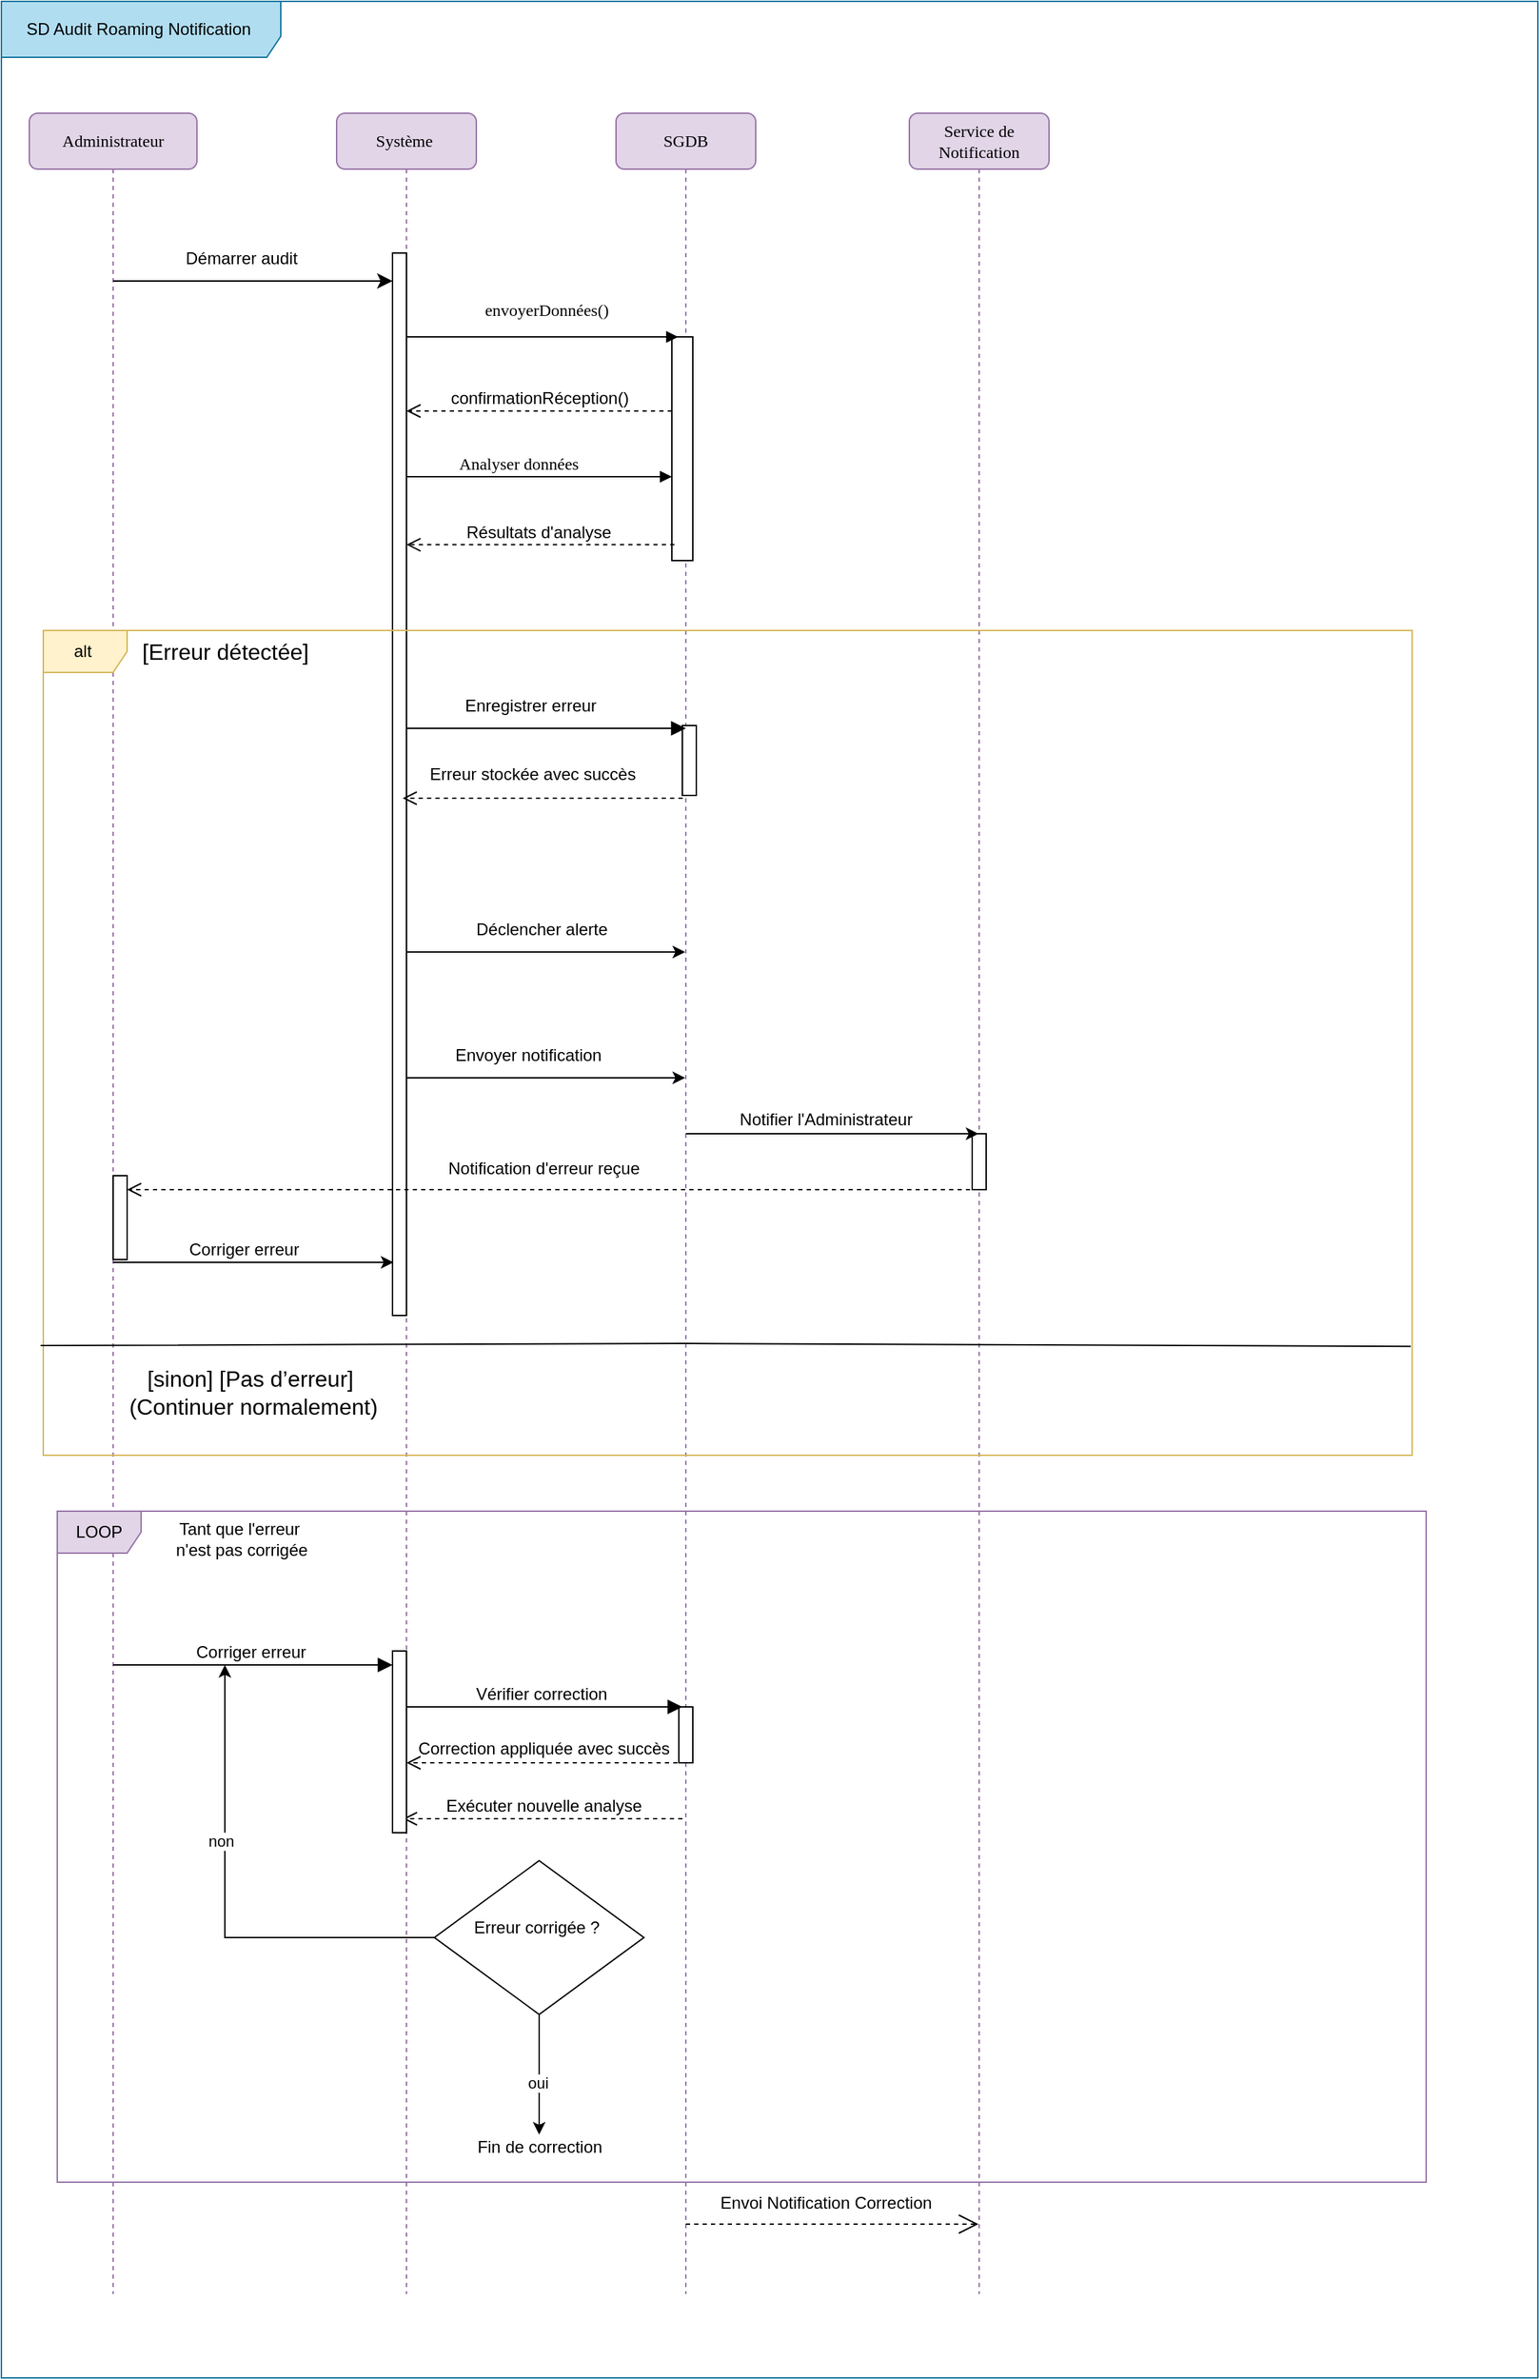 <mxfile version="26.1.0">
  <diagram name="Page-1" id="13e1069c-82ec-6db2-03f1-153e76fe0fe0">
    <mxGraphModel dx="1158" dy="628" grid="1" gridSize="10" guides="1" tooltips="1" connect="1" arrows="1" fold="1" page="1" pageScale="1" pageWidth="1100" pageHeight="850" background="none" math="0" shadow="0">
      <root>
        <mxCell id="0" />
        <mxCell id="1" parent="0" />
        <mxCell id="7baba1c4bc27f4b0-2" value="Système&amp;nbsp;" style="shape=umlLifeline;perimeter=lifelinePerimeter;whiteSpace=wrap;html=1;container=1;collapsible=0;recursiveResize=0;outlineConnect=0;rounded=1;shadow=0;comic=0;labelBackgroundColor=none;strokeWidth=1;fontFamily=Verdana;fontSize=12;align=center;fillColor=#e1d5e7;strokeColor=#9673a6;" parent="1" vertex="1">
          <mxGeometry x="240" y="80" width="100" height="1560" as="geometry" />
        </mxCell>
        <mxCell id="7baba1c4bc27f4b0-10" value="" style="html=1;points=[];perimeter=orthogonalPerimeter;rounded=0;shadow=0;comic=0;labelBackgroundColor=none;strokeWidth=1;fontFamily=Verdana;fontSize=12;align=center;" parent="7baba1c4bc27f4b0-2" vertex="1">
          <mxGeometry x="40" y="100" width="10" height="760" as="geometry" />
        </mxCell>
        <mxCell id="7baba1c4bc27f4b0-3" value="SGDB" style="shape=umlLifeline;perimeter=lifelinePerimeter;whiteSpace=wrap;html=1;container=1;collapsible=0;recursiveResize=0;outlineConnect=0;rounded=1;shadow=0;comic=0;labelBackgroundColor=none;strokeWidth=1;fontFamily=Verdana;fontSize=12;align=center;fillColor=#e1d5e7;strokeColor=#9673a6;" parent="1" vertex="1">
          <mxGeometry x="440" y="80" width="100" height="1560" as="geometry" />
        </mxCell>
        <mxCell id="7baba1c4bc27f4b0-13" value="" style="html=1;points=[];perimeter=orthogonalPerimeter;rounded=0;shadow=0;comic=0;labelBackgroundColor=none;strokeWidth=1;fontFamily=Verdana;fontSize=12;align=center;" parent="7baba1c4bc27f4b0-3" vertex="1">
          <mxGeometry x="40" y="160" width="15" height="160" as="geometry" />
        </mxCell>
        <mxCell id="2hvQQX04gWuhlepmC8Tm-52" value="" style="html=1;points=[[0,0,0,0,5],[0,1,0,0,-5],[1,0,0,0,5],[1,1,0,0,-5]];perimeter=orthogonalPerimeter;outlineConnect=0;targetShapes=umlLifeline;portConstraint=eastwest;newEdgeStyle={&quot;curved&quot;:0,&quot;rounded&quot;:0};" vertex="1" parent="7baba1c4bc27f4b0-3">
          <mxGeometry x="47.5" y="438" width="10" height="50" as="geometry" />
        </mxCell>
        <mxCell id="2hvQQX04gWuhlepmC8Tm-58" value="" style="html=1;points=[[0,0,0,0,5],[0,1,0,0,-5],[1,0,0,0,5],[1,1,0,0,-5]];perimeter=orthogonalPerimeter;outlineConnect=0;targetShapes=umlLifeline;portConstraint=eastwest;newEdgeStyle={&quot;curved&quot;:0,&quot;rounded&quot;:0};" vertex="1" parent="7baba1c4bc27f4b0-3">
          <mxGeometry x="45" y="1140" width="10" height="40" as="geometry" />
        </mxCell>
        <mxCell id="7baba1c4bc27f4b0-4" value="Service de Notification" style="shape=umlLifeline;perimeter=lifelinePerimeter;whiteSpace=wrap;html=1;container=1;collapsible=0;recursiveResize=0;outlineConnect=0;rounded=1;shadow=0;comic=0;labelBackgroundColor=none;strokeWidth=1;fontFamily=Verdana;fontSize=12;align=center;fillColor=#e1d5e7;strokeColor=#9673a6;" parent="1" vertex="1">
          <mxGeometry x="650" y="80" width="100" height="1560" as="geometry" />
        </mxCell>
        <mxCell id="2hvQQX04gWuhlepmC8Tm-53" value="" style="html=1;points=[[0,0,0,0,5],[0,1,0,0,-5],[1,0,0,0,5],[1,1,0,0,-5]];perimeter=orthogonalPerimeter;outlineConnect=0;targetShapes=umlLifeline;portConstraint=eastwest;newEdgeStyle={&quot;curved&quot;:0,&quot;rounded&quot;:0};" vertex="1" parent="7baba1c4bc27f4b0-4">
          <mxGeometry x="45" y="730" width="10" height="40" as="geometry" />
        </mxCell>
        <mxCell id="7baba1c4bc27f4b0-8" value="A&lt;span style=&quot;background-color: transparent; color: light-dark(rgb(0, 0, 0), rgb(255, 255, 255));&quot;&gt;dministrateur&lt;/span&gt;" style="shape=umlLifeline;perimeter=lifelinePerimeter;whiteSpace=wrap;html=1;container=1;collapsible=0;recursiveResize=0;outlineConnect=0;rounded=1;shadow=0;comic=0;labelBackgroundColor=none;strokeWidth=1;fontFamily=Verdana;fontSize=12;align=center;fillColor=#e1d5e7;strokeColor=#9673A6;" parent="1" vertex="1">
          <mxGeometry x="20" y="80" width="120" height="1560" as="geometry" />
        </mxCell>
        <mxCell id="mBNDETqpcHyeqGvDYLxR-3" value="Démarrer audit" style="text;whiteSpace=wrap;html=1;" parent="7baba1c4bc27f4b0-8" vertex="1">
          <mxGeometry x="110" y="90" width="110" height="40" as="geometry" />
        </mxCell>
        <mxCell id="2hvQQX04gWuhlepmC8Tm-54" value="" style="html=1;points=[[0,0,0,0,5],[0,1,0,0,-5],[1,0,0,0,5],[1,1,0,0,-5]];perimeter=orthogonalPerimeter;outlineConnect=0;targetShapes=umlLifeline;portConstraint=eastwest;newEdgeStyle={&quot;curved&quot;:0,&quot;rounded&quot;:0};" vertex="1" parent="7baba1c4bc27f4b0-8">
          <mxGeometry x="60" y="760" width="10" height="60" as="geometry" />
        </mxCell>
        <mxCell id="7baba1c4bc27f4b0-14" value="envoyerDonnées()" style="html=1;verticalAlign=bottom;endArrow=block;labelBackgroundColor=none;fontFamily=Verdana;fontSize=12;edgeStyle=elbowEdgeStyle;elbow=vertical;" parent="1" edge="1">
          <mxGeometry x="0.027" y="10" relative="1" as="geometry">
            <mxPoint x="290" y="240" as="sourcePoint" />
            <mxPoint x="484.5" y="240.263" as="targetPoint" />
            <mxPoint as="offset" />
            <Array as="points" />
          </mxGeometry>
        </mxCell>
        <mxCell id="mBNDETqpcHyeqGvDYLxR-2" value="" style="endArrow=classic;html=1;rounded=0;fontSize=12;startSize=8;endSize=8;curved=1;" parent="1" source="7baba1c4bc27f4b0-8" edge="1">
          <mxGeometry width="50" height="50" relative="1" as="geometry">
            <mxPoint x="300" y="310" as="sourcePoint" />
            <mxPoint x="280" y="200" as="targetPoint" />
            <Array as="points">
              <mxPoint x="190" y="200" />
            </Array>
          </mxGeometry>
        </mxCell>
        <mxCell id="mBNDETqpcHyeqGvDYLxR-8" value="confirmationRéception()" style="html=1;verticalAlign=bottom;endArrow=open;dashed=1;endSize=8;curved=0;rounded=0;fontSize=12;" parent="1" target="7baba1c4bc27f4b0-2" edge="1">
          <mxGeometry relative="1" as="geometry">
            <mxPoint x="480" y="293" as="sourcePoint" />
            <mxPoint x="390" y="370" as="targetPoint" />
            <Array as="points" />
          </mxGeometry>
        </mxCell>
        <mxCell id="mBNDETqpcHyeqGvDYLxR-9" value="alt&amp;nbsp;" style="shape=umlFrame;whiteSpace=wrap;html=1;pointerEvents=0;fillColor=#fff2cc;strokeColor=#d6b656;swimlaneFillColor=none;gradientColor=none;" parent="1" vertex="1">
          <mxGeometry x="30" y="450" width="980" height="590" as="geometry" />
        </mxCell>
        <mxCell id="mBNDETqpcHyeqGvDYLxR-20" value="SD Audit Roaming Notification&amp;nbsp;" style="shape=umlFrame;whiteSpace=wrap;html=1;pointerEvents=0;align=center;width=200;height=40;fillColor=#b1ddf0;strokeColor=#10739e;" parent="1" vertex="1">
          <mxGeometry width="1100" height="1700" as="geometry" />
        </mxCell>
        <mxCell id="mBNDETqpcHyeqGvDYLxR-21" value="Analyser données" style="html=1;verticalAlign=bottom;endArrow=block;labelBackgroundColor=none;fontFamily=Verdana;fontSize=12;edgeStyle=elbowEdgeStyle;elbow=vertical;" parent="1" edge="1">
          <mxGeometry x="-0.158" relative="1" as="geometry">
            <mxPoint x="290" y="340" as="sourcePoint" />
            <mxPoint x="480" y="340" as="targetPoint" />
            <mxPoint as="offset" />
            <Array as="points">
              <mxPoint x="310" y="340" />
            </Array>
          </mxGeometry>
        </mxCell>
        <mxCell id="mBNDETqpcHyeqGvDYLxR-22" value="Résultats d&#39;analyse&amp;nbsp;" style="html=1;verticalAlign=bottom;endArrow=open;dashed=1;endSize=8;curved=0;rounded=0;fontSize=12;exitX=0.12;exitY=0.929;exitDx=0;exitDy=0;exitPerimeter=0;" parent="1" source="7baba1c4bc27f4b0-13" target="7baba1c4bc27f4b0-2" edge="1">
          <mxGeometry x="-0.004" relative="1" as="geometry">
            <mxPoint x="499" y="303" as="sourcePoint" />
            <mxPoint x="310" y="386" as="targetPoint" />
            <Array as="points" />
            <mxPoint as="offset" />
          </mxGeometry>
        </mxCell>
        <mxCell id="mBNDETqpcHyeqGvDYLxR-24" value=" [Erreur détectée]" style="text;html=1;align=center;verticalAlign=middle;resizable=0;points=[];autosize=1;strokeColor=none;fillColor=none;fontSize=16;" parent="1" vertex="1">
          <mxGeometry x="90" y="450" width="140" height="30" as="geometry" />
        </mxCell>
        <mxCell id="mBNDETqpcHyeqGvDYLxR-25" value="" style="endArrow=block;endFill=1;html=1;edgeStyle=orthogonalEdgeStyle;align=left;verticalAlign=top;rounded=0;fontSize=12;startSize=8;endSize=8;curved=1;" parent="1" edge="1">
          <mxGeometry x="-1" relative="1" as="geometry">
            <mxPoint x="290" y="520" as="sourcePoint" />
            <mxPoint x="490" y="520" as="targetPoint" />
            <Array as="points">
              <mxPoint x="290" y="520" />
              <mxPoint x="290" y="521" />
            </Array>
          </mxGeometry>
        </mxCell>
        <mxCell id="mBNDETqpcHyeqGvDYLxR-27" value="Enregistrer erreur&amp;nbsp;" style="text;whiteSpace=wrap;html=1;" parent="1" vertex="1">
          <mxGeometry x="330" y="490" width="130" height="40" as="geometry" />
        </mxCell>
        <mxCell id="mBNDETqpcHyeqGvDYLxR-34" value="Déclencher alerte" style="text;whiteSpace=wrap;html=1;" parent="1" vertex="1">
          <mxGeometry x="337.5" y="650" width="130" height="40" as="geometry" />
        </mxCell>
        <mxCell id="mBNDETqpcHyeqGvDYLxR-45" value="" style="html=1;verticalAlign=bottom;endArrow=open;dashed=1;endSize=8;curved=0;rounded=0;fontSize=12;" parent="1" edge="1" source="7baba1c4bc27f4b0-4">
          <mxGeometry x="0.097" y="-10" relative="1" as="geometry">
            <mxPoint x="280" y="850" as="sourcePoint" />
            <mxPoint x="90" y="850" as="targetPoint" />
            <Array as="points">
              <mxPoint x="140" y="850" />
            </Array>
            <mxPoint x="1" as="offset" />
          </mxGeometry>
        </mxCell>
        <mxCell id="mBNDETqpcHyeqGvDYLxR-57" value="[sinon] [Pas d’erreur]&amp;nbsp;&lt;div&gt;(Continuer normalement)&lt;/div&gt;" style="text;html=1;align=center;verticalAlign=middle;resizable=0;points=[];autosize=1;strokeColor=none;fillColor=none;fontSize=16;" parent="1" vertex="1">
          <mxGeometry x="80" y="970" width="200" height="50" as="geometry" />
        </mxCell>
        <mxCell id="mBNDETqpcHyeqGvDYLxR-58" value="LOOP" style="shape=umlFrame;whiteSpace=wrap;html=1;pointerEvents=0;fillColor=#e1d5e7;strokeColor=#9673a6;textShadow=0;labelBorderColor=none;labelBackgroundColor=none;swimlaneFillColor=none;gradientColor=none;" parent="1" vertex="1">
          <mxGeometry x="40" y="1080" width="980" height="480" as="geometry" />
        </mxCell>
        <mxCell id="mBNDETqpcHyeqGvDYLxR-59" style="edgeStyle=none;curved=1;rounded=0;orthogonalLoop=1;jettySize=auto;html=1;entryX=0.75;entryY=1;entryDx=0;entryDy=0;fontSize=12;startSize=8;endSize=8;" parent="1" source="mBNDETqpcHyeqGvDYLxR-36" target="mBNDETqpcHyeqGvDYLxR-36" edge="1">
          <mxGeometry relative="1" as="geometry" />
        </mxCell>
        <mxCell id="mBNDETqpcHyeqGvDYLxR-63" value="Corriger erreur&amp;nbsp;" style="html=1;verticalAlign=bottom;endArrow=block;curved=0;rounded=0;fontSize=12;startSize=8;endSize=8;" parent="1" source="7baba1c4bc27f4b0-8" edge="1">
          <mxGeometry width="80" relative="1" as="geometry">
            <mxPoint x="420" y="730" as="sourcePoint" />
            <mxPoint x="280" y="1190" as="targetPoint" />
            <Array as="points">
              <mxPoint x="150" y="1190" />
              <mxPoint x="180" y="1190" />
            </Array>
          </mxGeometry>
        </mxCell>
        <mxCell id="mBNDETqpcHyeqGvDYLxR-64" value="Vérifier correction&amp;nbsp;" style="html=1;verticalAlign=bottom;endArrow=block;curved=0;rounded=0;fontSize=12;startSize=8;endSize=8;" parent="1" edge="1">
          <mxGeometry width="80" relative="1" as="geometry">
            <mxPoint x="287.5" y="1220" as="sourcePoint" />
            <mxPoint x="487.5" y="1220" as="targetPoint" />
            <Array as="points">
              <mxPoint x="387.5" y="1220" />
            </Array>
          </mxGeometry>
        </mxCell>
        <mxCell id="mBNDETqpcHyeqGvDYLxR-69" value="Exécuter nouvelle analyse" style="html=1;verticalAlign=bottom;endArrow=open;dashed=1;endSize=8;curved=0;rounded=0;fontSize=12;" parent="1" edge="1">
          <mxGeometry relative="1" as="geometry">
            <mxPoint x="487.56" y="1300" as="sourcePoint" />
            <mxPoint x="287.449" y="1300" as="targetPoint" />
            <Array as="points" />
          </mxGeometry>
        </mxCell>
        <mxCell id="2hvQQX04gWuhlepmC8Tm-1" value="Tant que l&#39;erreur&lt;div&gt;&amp;nbsp;n&#39;est pas corrigée&lt;/div&gt;" style="text;html=1;align=center;verticalAlign=middle;resizable=0;points=[];autosize=1;strokeColor=none;fillColor=none;" vertex="1" parent="1">
          <mxGeometry x="110" y="1080" width="120" height="40" as="geometry" />
        </mxCell>
        <mxCell id="mBNDETqpcHyeqGvDYLxR-36" value="Envoyer notification" style="text;whiteSpace=wrap;html=1;" parent="1" vertex="1">
          <mxGeometry x="322.5" y="740" width="145" height="40" as="geometry" />
        </mxCell>
        <mxCell id="2hvQQX04gWuhlepmC8Tm-7" value="" style="endArrow=none;html=1;rounded=0;entryX=0.999;entryY=0.868;entryDx=0;entryDy=0;entryPerimeter=0;exitX=-0.002;exitY=0.867;exitDx=0;exitDy=0;exitPerimeter=0;" edge="1" parent="1" source="mBNDETqpcHyeqGvDYLxR-9" target="mBNDETqpcHyeqGvDYLxR-9">
          <mxGeometry width="50" height="50" relative="1" as="geometry">
            <mxPoint x="690" y="960" as="sourcePoint" />
            <mxPoint x="890" y="960" as="targetPoint" />
            <Array as="points">
              <mxPoint x="490" y="960" />
            </Array>
          </mxGeometry>
        </mxCell>
        <mxCell id="2hvQQX04gWuhlepmC8Tm-9" value="&lt;div&gt;Notifier l&#39;Administrateur&lt;/div&gt;" style="text;html=1;align=center;verticalAlign=middle;resizable=0;points=[];autosize=1;strokeColor=none;fillColor=none;" vertex="1" parent="1">
          <mxGeometry x="515" y="785" width="150" height="30" as="geometry" />
        </mxCell>
        <mxCell id="2hvQQX04gWuhlepmC8Tm-12" value="" style="endArrow=classic;html=1;rounded=0;entryX=0.068;entryY=0.95;entryDx=0;entryDy=0;entryPerimeter=0;" edge="1" parent="1" source="7baba1c4bc27f4b0-8" target="7baba1c4bc27f4b0-10">
          <mxGeometry width="50" height="50" relative="1" as="geometry">
            <mxPoint x="120" y="900" as="sourcePoint" />
            <mxPoint x="170" y="850" as="targetPoint" />
          </mxGeometry>
        </mxCell>
        <mxCell id="2hvQQX04gWuhlepmC8Tm-13" value="&lt;span style=&quot;text-align: left; background-color: rgb(255, 255, 255);&quot;&gt;&amp;nbsp; &amp;nbsp; &amp;nbsp; &amp;nbsp; &amp;nbsp;&amp;nbsp;&lt;/span&gt;&lt;span style=&quot;color: light-dark(rgb(0, 0, 0), rgb(255, 255, 255)); text-align: left; background-color: light-dark(#ffffff, var(--ge-dark-color, #121212));&quot;&gt;Corriger erreur&amp;nbsp;&amp;nbsp;&lt;/span&gt;" style="text;html=1;align=center;verticalAlign=middle;resizable=0;points=[];autosize=1;strokeColor=none;fillColor=none;" vertex="1" parent="1">
          <mxGeometry x="90" y="878" width="140" height="30" as="geometry" />
        </mxCell>
        <mxCell id="2hvQQX04gWuhlepmC8Tm-14" value="&lt;span style=&quot;background-color: rgb(255, 255, 255);&quot;&gt;Notification d&#39;erreur reçue&lt;/span&gt;" style="text;html=1;align=center;verticalAlign=middle;resizable=0;points=[];autosize=1;strokeColor=none;fillColor=none;" vertex="1" parent="1">
          <mxGeometry x="307.5" y="820" width="160" height="30" as="geometry" />
        </mxCell>
        <mxCell id="2hvQQX04gWuhlepmC8Tm-21" value="&#xa;&lt;span style=&quot;color: rgb(0, 0, 0); font-family: Helvetica; font-size: 12px; font-style: normal; font-variant-ligatures: normal; font-variant-caps: normal; font-weight: 400; letter-spacing: normal; orphans: 2; text-align: center; text-indent: 0px; text-transform: none; widows: 2; word-spacing: 0px; -webkit-text-stroke-width: 0px; white-space: nowrap; background-color: rgb(255, 255, 255); text-decoration-thickness: initial; text-decoration-style: initial; text-decoration-color: initial; display: inline !important; float: none;&quot;&gt;Erreur corrigée ?&amp;nbsp;&lt;/span&gt;&#xa;&#xa;" style="rhombus;whiteSpace=wrap;html=1;" vertex="1" parent="1">
          <mxGeometry x="310" y="1330" width="150" height="110" as="geometry" />
        </mxCell>
        <mxCell id="2hvQQX04gWuhlepmC8Tm-23" value="" style="endArrow=classic;html=1;rounded=0;exitX=0.5;exitY=1;exitDx=0;exitDy=0;" edge="1" parent="1" source="2hvQQX04gWuhlepmC8Tm-21">
          <mxGeometry width="50" height="50" relative="1" as="geometry">
            <mxPoint x="377.5" y="1520" as="sourcePoint" />
            <mxPoint x="385" y="1526" as="targetPoint" />
            <Array as="points" />
          </mxGeometry>
        </mxCell>
        <mxCell id="2hvQQX04gWuhlepmC8Tm-24" value="oui" style="edgeLabel;html=1;align=center;verticalAlign=middle;resizable=0;points=[];" vertex="1" connectable="0" parent="2hvQQX04gWuhlepmC8Tm-23">
          <mxGeometry x="0.052" relative="1" as="geometry">
            <mxPoint x="-1" y="4" as="offset" />
          </mxGeometry>
        </mxCell>
        <mxCell id="2hvQQX04gWuhlepmC8Tm-28" value="" style="endArrow=classic;html=1;rounded=0;exitX=0;exitY=0.5;exitDx=0;exitDy=0;" edge="1" parent="1" source="2hvQQX04gWuhlepmC8Tm-21">
          <mxGeometry width="50" height="50" relative="1" as="geometry">
            <mxPoint x="230" y="1430" as="sourcePoint" />
            <mxPoint x="160" y="1190" as="targetPoint" />
            <Array as="points">
              <mxPoint x="160" y="1385" />
            </Array>
          </mxGeometry>
        </mxCell>
        <mxCell id="2hvQQX04gWuhlepmC8Tm-29" value="non" style="edgeLabel;html=1;align=center;verticalAlign=middle;resizable=0;points=[];" vertex="1" connectable="0" parent="2hvQQX04gWuhlepmC8Tm-28">
          <mxGeometry x="0.272" y="3" relative="1" as="geometry">
            <mxPoint as="offset" />
          </mxGeometry>
        </mxCell>
        <mxCell id="2hvQQX04gWuhlepmC8Tm-33" value="Fin de correction" style="text;html=1;align=center;verticalAlign=middle;resizable=0;points=[];autosize=1;strokeColor=none;fillColor=none;" vertex="1" parent="1">
          <mxGeometry x="330" y="1520" width="110" height="30" as="geometry" />
        </mxCell>
        <mxCell id="2hvQQX04gWuhlepmC8Tm-40" value="" style="endArrow=classic;html=1;rounded=0;" edge="1" parent="1" target="7baba1c4bc27f4b0-3">
          <mxGeometry width="50" height="50" relative="1" as="geometry">
            <mxPoint x="290" y="770" as="sourcePoint" />
            <mxPoint x="340" y="720" as="targetPoint" />
          </mxGeometry>
        </mxCell>
        <mxCell id="2hvQQX04gWuhlepmC8Tm-41" value="" style="endArrow=classic;html=1;rounded=0;" edge="1" parent="1">
          <mxGeometry width="50" height="50" relative="1" as="geometry">
            <mxPoint x="490" y="810" as="sourcePoint" />
            <mxPoint x="699.5" y="810" as="targetPoint" />
            <Array as="points">
              <mxPoint x="610" y="810" />
            </Array>
          </mxGeometry>
        </mxCell>
        <mxCell id="2hvQQX04gWuhlepmC8Tm-44" value="" style="endArrow=classic;html=1;rounded=0;" edge="1" parent="1" target="7baba1c4bc27f4b0-3">
          <mxGeometry width="50" height="50" relative="1" as="geometry">
            <mxPoint x="290" y="680" as="sourcePoint" />
            <mxPoint x="340" y="630" as="targetPoint" />
          </mxGeometry>
        </mxCell>
        <mxCell id="2hvQQX04gWuhlepmC8Tm-47" value="" style="html=1;verticalAlign=bottom;endArrow=open;dashed=1;endSize=8;curved=0;rounded=0;exitX=0.5;exitY=0.308;exitDx=0;exitDy=0;exitPerimeter=0;" edge="1" parent="1">
          <mxGeometry x="-0.025" y="-10" relative="1" as="geometry">
            <mxPoint x="487.73" y="570" as="sourcePoint" />
            <mxPoint x="287.278" y="570" as="targetPoint" />
            <mxPoint as="offset" />
          </mxGeometry>
        </mxCell>
        <mxCell id="2hvQQX04gWuhlepmC8Tm-48" value="&lt;p data-pm-slice=&quot;1 1 [&amp;quot;ordered_list&amp;quot;,{&amp;quot;spread&amp;quot;:true,&amp;quot;startingNumber&amp;quot;:1,&amp;quot;start&amp;quot;:113,&amp;quot;end&amp;quot;:1315},&amp;quot;regular_list_item&amp;quot;,{&amp;quot;start&amp;quot;:646,&amp;quot;end&amp;quot;:983},&amp;quot;list&amp;quot;,{&amp;quot;spread&amp;quot;:false,&amp;quot;start&amp;quot;:706,&amp;quot;end&amp;quot;:983},&amp;quot;regular_list_item&amp;quot;,{&amp;quot;start&amp;quot;:706,&amp;quot;end&amp;quot;:789}]&quot;&gt;&lt;br&gt;&lt;/p&gt;" style="html=1;verticalAlign=bottom;endArrow=open;dashed=1;endSize=8;curved=0;rounded=0;" edge="1" parent="1" target="7baba1c4bc27f4b0-2">
          <mxGeometry x="-0.002" relative="1" as="geometry">
            <mxPoint x="490" y="1260" as="sourcePoint" />
            <mxPoint x="410" y="1260" as="targetPoint" />
            <Array as="points">
              <mxPoint x="440" y="1260" />
            </Array>
            <mxPoint as="offset" />
          </mxGeometry>
        </mxCell>
        <mxCell id="2hvQQX04gWuhlepmC8Tm-49" value="&lt;p data-pm-slice=&quot;1 1 [&amp;quot;ordered_list&amp;quot;,{&amp;quot;spread&amp;quot;:true,&amp;quot;startingNumber&amp;quot;:1,&amp;quot;start&amp;quot;:113,&amp;quot;end&amp;quot;:1315},&amp;quot;regular_list_item&amp;quot;,{&amp;quot;start&amp;quot;:646,&amp;quot;end&amp;quot;:983},&amp;quot;list&amp;quot;,{&amp;quot;spread&amp;quot;:false,&amp;quot;start&amp;quot;:706,&amp;quot;end&amp;quot;:983},&amp;quot;regular_list_item&amp;quot;,{&amp;quot;start&amp;quot;:706,&amp;quot;end&amp;quot;:789}]&quot;&gt;Correction appliquée avec succès&lt;/p&gt;" style="text;html=1;align=center;verticalAlign=middle;resizable=0;points=[];autosize=1;strokeColor=none;fillColor=none;" vertex="1" parent="1">
          <mxGeometry x="287.5" y="1225" width="200" height="50" as="geometry" />
        </mxCell>
        <mxCell id="2hvQQX04gWuhlepmC8Tm-50" value="Erreur stockée avec succès" style="text;html=1;align=center;verticalAlign=middle;resizable=0;points=[];autosize=1;strokeColor=none;fillColor=none;" vertex="1" parent="1">
          <mxGeometry x="295" y="538" width="170" height="30" as="geometry" />
        </mxCell>
        <mxCell id="2hvQQX04gWuhlepmC8Tm-57" value="" style="html=1;points=[[0,0,0,0,5],[0,1,0,0,-5],[1,0,0,0,5],[1,1,0,0,-5]];perimeter=orthogonalPerimeter;outlineConnect=0;targetShapes=umlLifeline;portConstraint=eastwest;newEdgeStyle={&quot;curved&quot;:0,&quot;rounded&quot;:0};" vertex="1" parent="1">
          <mxGeometry x="280" y="1180" width="10" height="130" as="geometry" />
        </mxCell>
        <mxCell id="2hvQQX04gWuhlepmC8Tm-59" value="" style="endArrow=open;endSize=12;dashed=1;html=1;rounded=0;" edge="1" parent="1" target="7baba1c4bc27f4b0-4">
          <mxGeometry width="160" relative="1" as="geometry">
            <mxPoint x="490" y="1590" as="sourcePoint" />
            <mxPoint x="650" y="1580" as="targetPoint" />
            <Array as="points">
              <mxPoint x="690" y="1590" />
            </Array>
          </mxGeometry>
        </mxCell>
        <mxCell id="2hvQQX04gWuhlepmC8Tm-60" value="Envoi Notification Correction" style="text;html=1;align=center;verticalAlign=middle;resizable=0;points=[];autosize=1;strokeColor=none;fillColor=none;" vertex="1" parent="1">
          <mxGeometry x="505" y="1560" width="170" height="30" as="geometry" />
        </mxCell>
      </root>
    </mxGraphModel>
  </diagram>
</mxfile>
